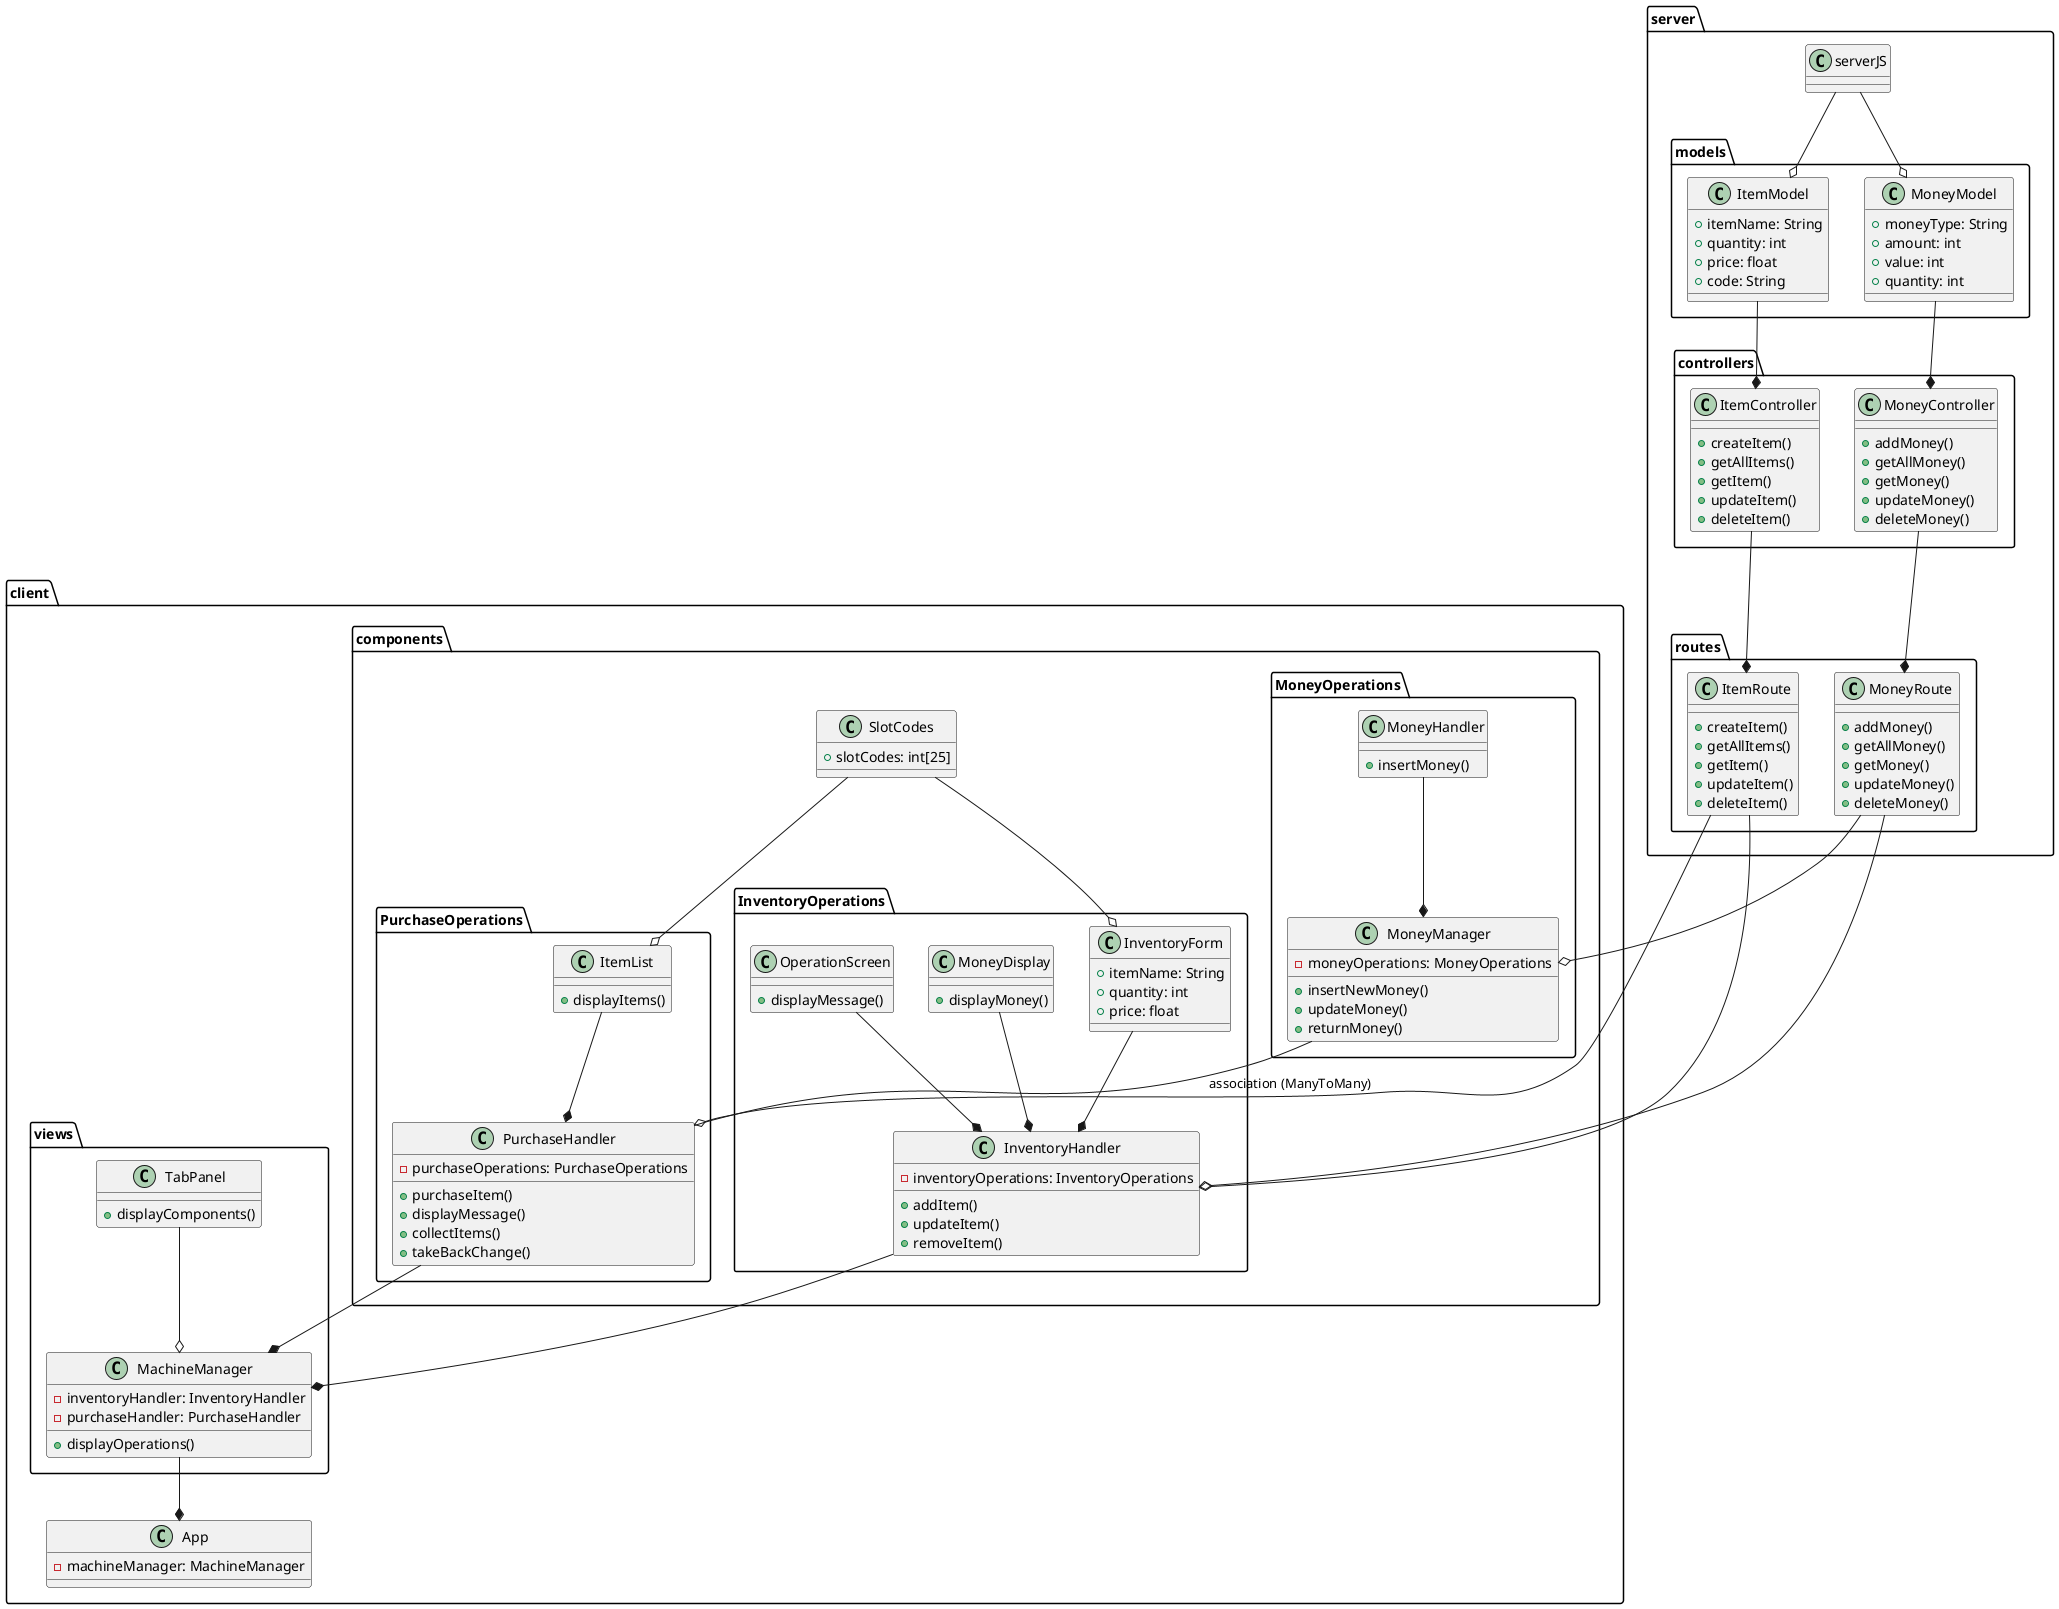 @startuml Vending Machine

package "client" {

    package "components" {
        package "InventoryOperations" {
            class InventoryForm {
                +itemName: String
                +quantity: int
                +price: float
            }

            class MoneyDisplay {
                +displayMoney()
            }

            class OperationScreen {
                +displayMessage()
            }

            class InventoryHandler {
                -inventoryOperations: InventoryOperations
                +addItem()
                +updateItem()
                +removeItem()
            }
        }
        
        package "MoneyOperations" {
            class MoneyHandler {
                +insertMoney()
            }

            class MoneyManager {
                -moneyOperations: MoneyOperations
                +insertNewMoney()
                +updateMoney()
                +returnMoney()
            }
        }
        
        package "PurchaseOperations" {
            class ItemList {
                +displayItems()
            }

            class PurchaseHandler {
                -purchaseOperations: PurchaseOperations
                +purchaseItem()
                +displayMessage()
                +collectItems()
                +takeBackChange()
            }
        }
        
        class SlotCodes {
            +slotCodes: int[25]
        }
    }

    package "views" {
        class MachineManager {
            -inventoryHandler: InventoryHandler
            -purchaseHandler: PurchaseHandler
            +displayOperations()
        }

        class TabPanel {
            +displayComponents()
        }
    }

    class App {
        -machineManager: MachineManager
    }
}
package "server" {

    package "models" {
        class ItemModel {
            +itemName: String
            +quantity: int
            +price: float
            +code: String
        }

        class MoneyModel {
            +moneyType: String
            +amount: int
            +value: int
            +quantity: int
        }
    }
    package "controllers" {
        class ItemController {
            +createItem()
            +getAllItems()
            +getItem()
            +updateItem()
            +deleteItem()
        }

        class MoneyController {
            +addMoney()
            +getAllMoney()
            +getMoney()
            +updateMoney()
            +deleteMoney()
        }
    }
    package "routes" {
        class ItemRoute {
            +createItem()
            +getAllItems()
            +getItem()
            +updateItem()
            +deleteItem()
        }

        class MoneyRoute {
            +addMoney()
            +getAllMoney()
            +getMoney()
            +updateMoney()
            +deleteMoney()
        }
    }

    class serverJS

}
MachineManager --* App

InventoryHandler --* MachineManager
PurchaseHandler --* MachineManager
TabPanel --o MachineManager

InventoryForm --* InventoryHandler
MoneyDisplay --* InventoryHandler
OperationScreen --* InventoryHandler


MoneyHandler --* MoneyManager

MoneyManager -- PurchaseHandler: association (ManyToMany)

ItemList --* PurchaseHandler

SlotCodes --o ItemList
SlotCodes --o InventoryForm

ItemModel --* ItemController
ItemController --* ItemRoute

MoneyModel --* MoneyController
MoneyController --* MoneyRoute

serverJS --o ItemModel
serverJS --o MoneyModel

ItemRoute --o InventoryHandler
MoneyRoute --o InventoryHandler

MoneyRoute --o MoneyManager

ItemRoute --o PurchaseHandler


@enduml

